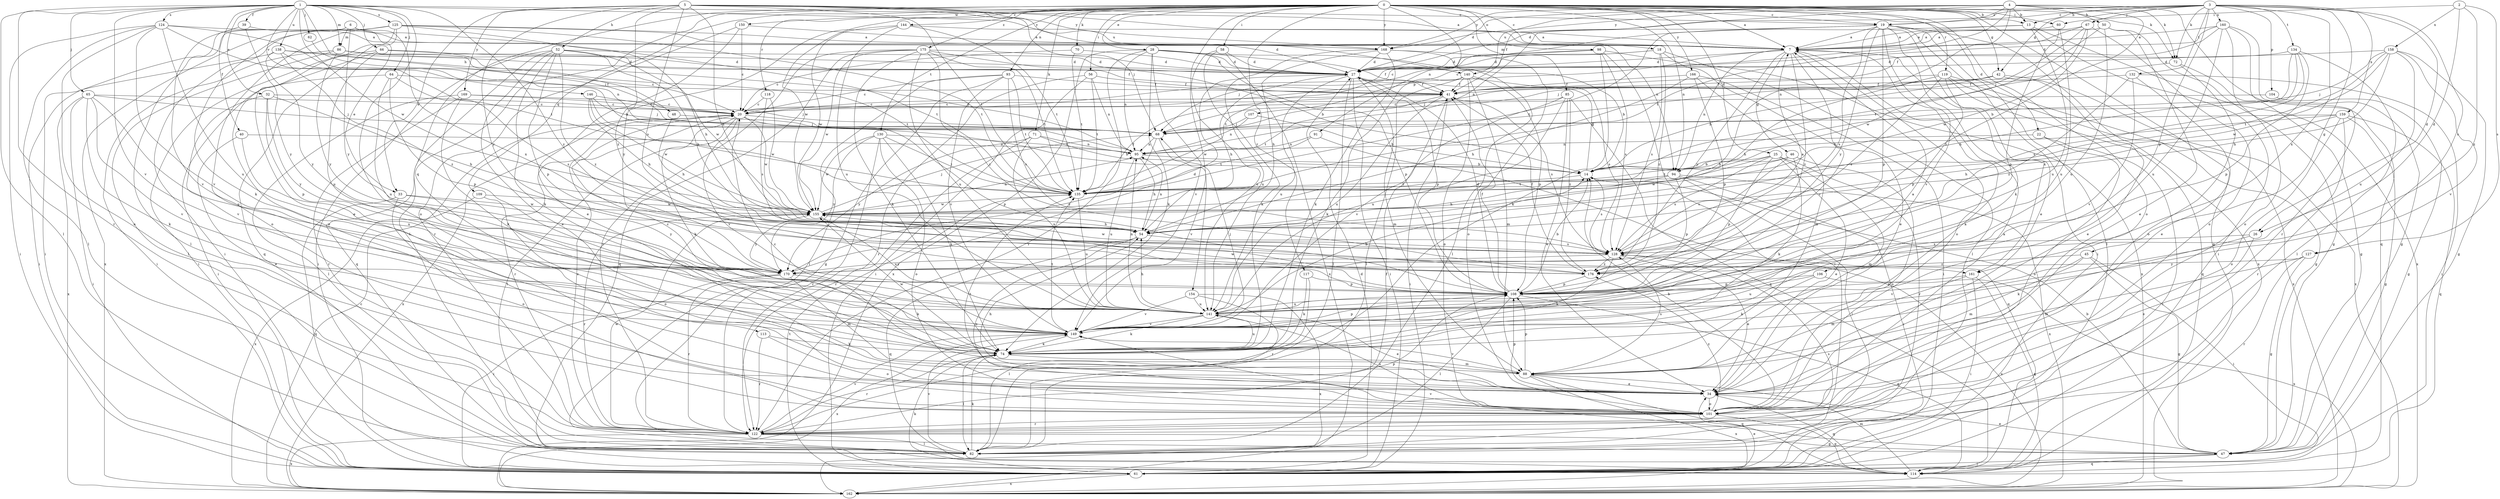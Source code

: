 strict digraph  {
0;
1;
2;
3;
4;
5;
6;
7;
13;
14;
18;
19;
20;
22;
25;
26;
27;
28;
32;
33;
34;
39;
40;
41;
42;
45;
46;
47;
48;
50;
52;
54;
56;
58;
60;
61;
62;
64;
65;
66;
67;
68;
70;
71;
72;
74;
82;
85;
86;
88;
91;
93;
94;
95;
98;
101;
104;
106;
107;
108;
109;
113;
114;
117;
118;
119;
122;
124;
125;
127;
128;
130;
132;
134;
135;
138;
140;
141;
144;
146;
149;
150;
154;
155;
158;
159;
160;
161;
162;
166;
168;
169;
170;
175;
176;
0 -> 7  [label=a];
0 -> 13  [label=b];
0 -> 18  [label=c];
0 -> 19  [label=c];
0 -> 22  [label=d];
0 -> 25  [label=d];
0 -> 28  [label=e];
0 -> 42  [label=g];
0 -> 56  [label=i];
0 -> 58  [label=i];
0 -> 60  [label=i];
0 -> 70  [label=k];
0 -> 71  [label=k];
0 -> 72  [label=k];
0 -> 82  [label=l];
0 -> 85  [label=m];
0 -> 91  [label=n];
0 -> 93  [label=n];
0 -> 94  [label=n];
0 -> 98  [label=o];
0 -> 101  [label=o];
0 -> 109  [label=q];
0 -> 113  [label=q];
0 -> 114  [label=q];
0 -> 117  [label=r];
0 -> 118  [label=r];
0 -> 119  [label=r];
0 -> 130  [label=t];
0 -> 144  [label=v];
0 -> 150  [label=w];
0 -> 154  [label=w];
0 -> 155  [label=w];
0 -> 166  [label=y];
0 -> 168  [label=y];
0 -> 175  [label=z];
1 -> 7  [label=a];
1 -> 32  [label=e];
1 -> 39  [label=f];
1 -> 40  [label=f];
1 -> 48  [label=h];
1 -> 62  [label=j];
1 -> 64  [label=j];
1 -> 65  [label=j];
1 -> 66  [label=j];
1 -> 82  [label=l];
1 -> 86  [label=m];
1 -> 101  [label=o];
1 -> 122  [label=r];
1 -> 124  [label=s];
1 -> 125  [label=s];
1 -> 138  [label=u];
1 -> 146  [label=v];
1 -> 149  [label=v];
1 -> 155  [label=w];
1 -> 168  [label=y];
1 -> 176  [label=z];
2 -> 26  [label=d];
2 -> 60  [label=i];
2 -> 127  [label=s];
2 -> 158  [label=x];
2 -> 176  [label=z];
3 -> 13  [label=b];
3 -> 19  [label=c];
3 -> 26  [label=d];
3 -> 27  [label=d];
3 -> 42  [label=g];
3 -> 45  [label=g];
3 -> 67  [label=j];
3 -> 72  [label=k];
3 -> 104  [label=p];
3 -> 106  [label=p];
3 -> 127  [label=s];
3 -> 132  [label=t];
3 -> 134  [label=t];
3 -> 159  [label=x];
3 -> 160  [label=x];
3 -> 161  [label=x];
3 -> 168  [label=y];
4 -> 13  [label=b];
4 -> 19  [label=c];
4 -> 27  [label=d];
4 -> 41  [label=f];
4 -> 50  [label=h];
4 -> 72  [label=k];
4 -> 94  [label=n];
4 -> 114  [label=q];
4 -> 135  [label=t];
4 -> 140  [label=u];
4 -> 168  [label=y];
4 -> 176  [label=z];
5 -> 19  [label=c];
5 -> 33  [label=e];
5 -> 52  [label=h];
5 -> 54  [label=h];
5 -> 68  [label=j];
5 -> 94  [label=n];
5 -> 128  [label=s];
5 -> 135  [label=t];
5 -> 140  [label=u];
5 -> 168  [label=y];
5 -> 169  [label=y];
5 -> 170  [label=y];
5 -> 176  [label=z];
6 -> 33  [label=e];
6 -> 61  [label=i];
6 -> 74  [label=k];
6 -> 82  [label=l];
6 -> 86  [label=m];
6 -> 135  [label=t];
6 -> 161  [label=x];
6 -> 170  [label=y];
7 -> 27  [label=d];
7 -> 46  [label=g];
7 -> 94  [label=n];
7 -> 101  [label=o];
7 -> 107  [label=p];
7 -> 149  [label=v];
7 -> 161  [label=x];
7 -> 170  [label=y];
7 -> 176  [label=z];
13 -> 7  [label=a];
13 -> 20  [label=c];
13 -> 61  [label=i];
13 -> 141  [label=u];
13 -> 162  [label=x];
14 -> 27  [label=d];
14 -> 128  [label=s];
14 -> 135  [label=t];
18 -> 27  [label=d];
18 -> 34  [label=e];
18 -> 68  [label=j];
18 -> 82  [label=l];
18 -> 128  [label=s];
18 -> 176  [label=z];
19 -> 7  [label=a];
19 -> 34  [label=e];
19 -> 61  [label=i];
19 -> 74  [label=k];
19 -> 82  [label=l];
19 -> 95  [label=n];
19 -> 108  [label=p];
19 -> 128  [label=s];
19 -> 135  [label=t];
19 -> 149  [label=v];
19 -> 162  [label=x];
19 -> 170  [label=y];
20 -> 68  [label=j];
20 -> 74  [label=k];
20 -> 82  [label=l];
20 -> 108  [label=p];
20 -> 122  [label=r];
20 -> 149  [label=v];
20 -> 155  [label=w];
20 -> 162  [label=x];
22 -> 61  [label=i];
22 -> 95  [label=n];
22 -> 101  [label=o];
25 -> 14  [label=b];
25 -> 34  [label=e];
25 -> 88  [label=m];
25 -> 108  [label=p];
25 -> 122  [label=r];
25 -> 128  [label=s];
25 -> 155  [label=w];
26 -> 34  [label=e];
26 -> 74  [label=k];
26 -> 128  [label=s];
27 -> 41  [label=f];
27 -> 54  [label=h];
27 -> 61  [label=i];
27 -> 82  [label=l];
27 -> 88  [label=m];
27 -> 108  [label=p];
27 -> 141  [label=u];
28 -> 14  [label=b];
28 -> 27  [label=d];
28 -> 41  [label=f];
28 -> 74  [label=k];
28 -> 95  [label=n];
28 -> 108  [label=p];
28 -> 122  [label=r];
28 -> 149  [label=v];
28 -> 162  [label=x];
32 -> 20  [label=c];
32 -> 54  [label=h];
32 -> 108  [label=p];
32 -> 149  [label=v];
32 -> 170  [label=y];
33 -> 101  [label=o];
33 -> 114  [label=q];
33 -> 155  [label=w];
33 -> 170  [label=y];
34 -> 7  [label=a];
34 -> 54  [label=h];
34 -> 101  [label=o];
34 -> 108  [label=p];
34 -> 114  [label=q];
34 -> 135  [label=t];
39 -> 7  [label=a];
39 -> 149  [label=v];
39 -> 170  [label=y];
40 -> 34  [label=e];
40 -> 95  [label=n];
40 -> 141  [label=u];
41 -> 20  [label=c];
41 -> 61  [label=i];
41 -> 128  [label=s];
41 -> 135  [label=t];
41 -> 141  [label=u];
42 -> 14  [label=b];
42 -> 34  [label=e];
42 -> 41  [label=f];
42 -> 68  [label=j];
42 -> 162  [label=x];
45 -> 47  [label=g];
45 -> 61  [label=i];
45 -> 88  [label=m];
45 -> 149  [label=v];
45 -> 176  [label=z];
46 -> 14  [label=b];
46 -> 74  [label=k];
46 -> 101  [label=o];
46 -> 128  [label=s];
46 -> 135  [label=t];
47 -> 14  [label=b];
47 -> 34  [label=e];
47 -> 61  [label=i];
47 -> 114  [label=q];
47 -> 149  [label=v];
48 -> 54  [label=h];
48 -> 68  [label=j];
50 -> 7  [label=a];
50 -> 34  [label=e];
50 -> 47  [label=g];
50 -> 141  [label=u];
50 -> 155  [label=w];
52 -> 27  [label=d];
52 -> 34  [label=e];
52 -> 54  [label=h];
52 -> 61  [label=i];
52 -> 74  [label=k];
52 -> 108  [label=p];
52 -> 114  [label=q];
52 -> 155  [label=w];
52 -> 176  [label=z];
54 -> 95  [label=n];
54 -> 101  [label=o];
54 -> 114  [label=q];
54 -> 128  [label=s];
56 -> 41  [label=f];
56 -> 61  [label=i];
56 -> 95  [label=n];
56 -> 122  [label=r];
56 -> 135  [label=t];
58 -> 27  [label=d];
58 -> 74  [label=k];
58 -> 141  [label=u];
58 -> 162  [label=x];
60 -> 7  [label=a];
60 -> 108  [label=p];
60 -> 141  [label=u];
61 -> 27  [label=d];
61 -> 34  [label=e];
61 -> 74  [label=k];
61 -> 135  [label=t];
61 -> 162  [label=x];
62 -> 68  [label=j];
64 -> 41  [label=f];
64 -> 61  [label=i];
64 -> 108  [label=p];
64 -> 128  [label=s];
64 -> 141  [label=u];
65 -> 20  [label=c];
65 -> 61  [label=i];
65 -> 68  [label=j];
65 -> 74  [label=k];
65 -> 141  [label=u];
65 -> 149  [label=v];
65 -> 162  [label=x];
66 -> 27  [label=d];
66 -> 34  [label=e];
66 -> 61  [label=i];
66 -> 95  [label=n];
66 -> 141  [label=u];
67 -> 7  [label=a];
67 -> 20  [label=c];
67 -> 68  [label=j];
67 -> 101  [label=o];
67 -> 135  [label=t];
67 -> 155  [label=w];
68 -> 95  [label=n];
68 -> 149  [label=v];
68 -> 170  [label=y];
70 -> 20  [label=c];
70 -> 27  [label=d];
70 -> 135  [label=t];
71 -> 14  [label=b];
71 -> 95  [label=n];
71 -> 122  [label=r];
71 -> 141  [label=u];
71 -> 170  [label=y];
72 -> 47  [label=g];
72 -> 68  [label=j];
72 -> 101  [label=o];
74 -> 82  [label=l];
74 -> 88  [label=m];
74 -> 122  [label=r];
74 -> 141  [label=u];
74 -> 155  [label=w];
82 -> 41  [label=f];
82 -> 74  [label=k];
82 -> 128  [label=s];
82 -> 149  [label=v];
85 -> 20  [label=c];
85 -> 34  [label=e];
85 -> 114  [label=q];
85 -> 141  [label=u];
85 -> 149  [label=v];
85 -> 176  [label=z];
86 -> 27  [label=d];
86 -> 41  [label=f];
86 -> 61  [label=i];
86 -> 82  [label=l];
86 -> 135  [label=t];
86 -> 170  [label=y];
88 -> 20  [label=c];
88 -> 34  [label=e];
88 -> 108  [label=p];
88 -> 114  [label=q];
88 -> 128  [label=s];
88 -> 149  [label=v];
88 -> 162  [label=x];
91 -> 95  [label=n];
91 -> 114  [label=q];
91 -> 135  [label=t];
93 -> 20  [label=c];
93 -> 41  [label=f];
93 -> 47  [label=g];
93 -> 82  [label=l];
93 -> 128  [label=s];
93 -> 135  [label=t];
93 -> 149  [label=v];
94 -> 54  [label=h];
94 -> 61  [label=i];
94 -> 82  [label=l];
94 -> 108  [label=p];
94 -> 135  [label=t];
94 -> 162  [label=x];
95 -> 14  [label=b];
95 -> 54  [label=h];
95 -> 141  [label=u];
98 -> 27  [label=d];
98 -> 61  [label=i];
98 -> 74  [label=k];
98 -> 128  [label=s];
98 -> 135  [label=t];
98 -> 162  [label=x];
101 -> 7  [label=a];
101 -> 14  [label=b];
101 -> 114  [label=q];
101 -> 122  [label=r];
101 -> 141  [label=u];
101 -> 176  [label=z];
104 -> 20  [label=c];
104 -> 47  [label=g];
106 -> 74  [label=k];
106 -> 108  [label=p];
106 -> 141  [label=u];
106 -> 162  [label=x];
107 -> 14  [label=b];
107 -> 68  [label=j];
107 -> 95  [label=n];
108 -> 14  [label=b];
108 -> 27  [label=d];
108 -> 41  [label=f];
108 -> 82  [label=l];
108 -> 114  [label=q];
108 -> 141  [label=u];
108 -> 155  [label=w];
109 -> 101  [label=o];
109 -> 155  [label=w];
109 -> 162  [label=x];
113 -> 74  [label=k];
113 -> 101  [label=o];
113 -> 122  [label=r];
114 -> 88  [label=m];
117 -> 74  [label=k];
117 -> 108  [label=p];
117 -> 122  [label=r];
118 -> 20  [label=c];
118 -> 128  [label=s];
118 -> 155  [label=w];
119 -> 41  [label=f];
119 -> 47  [label=g];
119 -> 54  [label=h];
119 -> 108  [label=p];
119 -> 114  [label=q];
119 -> 128  [label=s];
119 -> 162  [label=x];
122 -> 20  [label=c];
122 -> 47  [label=g];
122 -> 82  [label=l];
122 -> 108  [label=p];
122 -> 149  [label=v];
122 -> 155  [label=w];
122 -> 162  [label=x];
124 -> 7  [label=a];
124 -> 61  [label=i];
124 -> 82  [label=l];
124 -> 95  [label=n];
124 -> 101  [label=o];
124 -> 135  [label=t];
124 -> 141  [label=u];
124 -> 149  [label=v];
125 -> 7  [label=a];
125 -> 27  [label=d];
125 -> 34  [label=e];
125 -> 54  [label=h];
125 -> 61  [label=i];
125 -> 101  [label=o];
125 -> 114  [label=q];
125 -> 135  [label=t];
125 -> 162  [label=x];
127 -> 47  [label=g];
127 -> 88  [label=m];
127 -> 122  [label=r];
127 -> 170  [label=y];
128 -> 7  [label=a];
128 -> 34  [label=e];
128 -> 74  [label=k];
128 -> 155  [label=w];
128 -> 162  [label=x];
128 -> 170  [label=y];
128 -> 176  [label=z];
130 -> 74  [label=k];
130 -> 95  [label=n];
130 -> 101  [label=o];
130 -> 122  [label=r];
130 -> 135  [label=t];
130 -> 155  [label=w];
130 -> 170  [label=y];
132 -> 34  [label=e];
132 -> 41  [label=f];
132 -> 61  [label=i];
132 -> 149  [label=v];
132 -> 176  [label=z];
134 -> 14  [label=b];
134 -> 27  [label=d];
134 -> 54  [label=h];
134 -> 82  [label=l];
134 -> 108  [label=p];
134 -> 128  [label=s];
135 -> 41  [label=f];
135 -> 141  [label=u];
135 -> 155  [label=w];
138 -> 14  [label=b];
138 -> 20  [label=c];
138 -> 27  [label=d];
138 -> 61  [label=i];
138 -> 170  [label=y];
138 -> 176  [label=z];
140 -> 41  [label=f];
140 -> 74  [label=k];
140 -> 82  [label=l];
140 -> 88  [label=m];
140 -> 101  [label=o];
140 -> 108  [label=p];
140 -> 128  [label=s];
141 -> 14  [label=b];
141 -> 34  [label=e];
141 -> 54  [label=h];
141 -> 74  [label=k];
141 -> 95  [label=n];
141 -> 149  [label=v];
144 -> 7  [label=a];
144 -> 135  [label=t];
144 -> 141  [label=u];
144 -> 155  [label=w];
144 -> 170  [label=y];
146 -> 20  [label=c];
146 -> 54  [label=h];
146 -> 68  [label=j];
146 -> 135  [label=t];
146 -> 155  [label=w];
149 -> 7  [label=a];
149 -> 20  [label=c];
149 -> 68  [label=j];
149 -> 74  [label=k];
149 -> 108  [label=p];
149 -> 135  [label=t];
149 -> 162  [label=x];
150 -> 7  [label=a];
150 -> 20  [label=c];
150 -> 34  [label=e];
150 -> 122  [label=r];
154 -> 82  [label=l];
154 -> 141  [label=u];
154 -> 149  [label=v];
154 -> 162  [label=x];
155 -> 54  [label=h];
155 -> 68  [label=j];
155 -> 95  [label=n];
155 -> 122  [label=r];
155 -> 141  [label=u];
155 -> 170  [label=y];
158 -> 27  [label=d];
158 -> 47  [label=g];
158 -> 54  [label=h];
158 -> 68  [label=j];
158 -> 135  [label=t];
158 -> 141  [label=u];
158 -> 149  [label=v];
158 -> 155  [label=w];
159 -> 14  [label=b];
159 -> 47  [label=g];
159 -> 54  [label=h];
159 -> 68  [label=j];
159 -> 101  [label=o];
159 -> 114  [label=q];
159 -> 122  [label=r];
160 -> 7  [label=a];
160 -> 27  [label=d];
160 -> 41  [label=f];
160 -> 47  [label=g];
160 -> 101  [label=o];
160 -> 122  [label=r];
160 -> 141  [label=u];
161 -> 61  [label=i];
161 -> 88  [label=m];
161 -> 108  [label=p];
161 -> 114  [label=q];
162 -> 20  [label=c];
166 -> 41  [label=f];
166 -> 54  [label=h];
166 -> 61  [label=i];
166 -> 88  [label=m];
166 -> 108  [label=p];
168 -> 27  [label=d];
168 -> 54  [label=h];
168 -> 74  [label=k];
168 -> 82  [label=l];
168 -> 101  [label=o];
168 -> 141  [label=u];
169 -> 20  [label=c];
169 -> 68  [label=j];
169 -> 74  [label=k];
169 -> 82  [label=l];
169 -> 122  [label=r];
170 -> 27  [label=d];
170 -> 61  [label=i];
170 -> 74  [label=k];
170 -> 88  [label=m];
170 -> 122  [label=r];
175 -> 14  [label=b];
175 -> 27  [label=d];
175 -> 74  [label=k];
175 -> 114  [label=q];
175 -> 122  [label=r];
175 -> 135  [label=t];
175 -> 141  [label=u];
175 -> 155  [label=w];
175 -> 176  [label=z];
176 -> 41  [label=f];
176 -> 108  [label=p];
}
